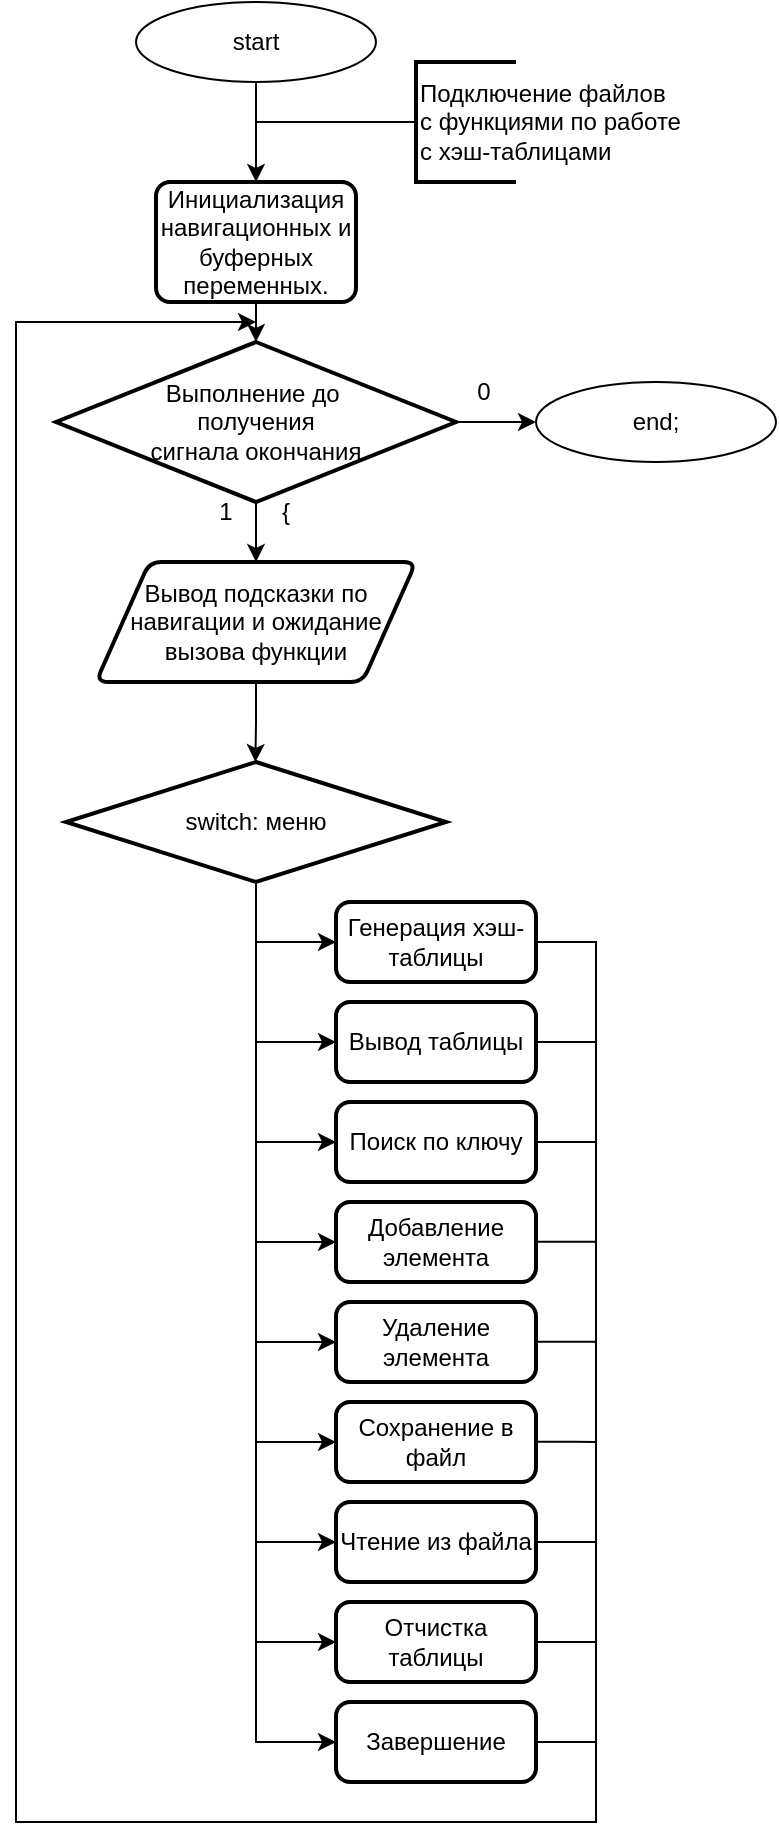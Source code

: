 <mxfile version="24.2.5" type="device">
  <diagram name="Страница — 1" id="kAUvUItiK8mE_BLYwX-Q">
    <mxGraphModel dx="2049" dy="1206" grid="1" gridSize="10" guides="1" tooltips="1" connect="1" arrows="1" fold="1" page="1" pageScale="1" pageWidth="827" pageHeight="1169" math="0" shadow="0">
      <root>
        <mxCell id="0" />
        <mxCell id="1" parent="0" />
        <mxCell id="0zw5ValLD8nHDMh4dWsE-1" value="start" style="ellipse;whiteSpace=wrap;html=1;" vertex="1" parent="1">
          <mxGeometry x="250" y="220" width="120" height="40" as="geometry" />
        </mxCell>
        <mxCell id="0zw5ValLD8nHDMh4dWsE-2" value="" style="endArrow=classic;html=1;rounded=0;labelBackgroundColor=default;strokeColor=default;align=center;verticalAlign=middle;fontFamily=Helvetica;fontSize=11;fontColor=default;shape=connector;edgeStyle=orthogonalEdgeStyle;exitX=0.5;exitY=1;exitDx=0;exitDy=0;entryX=0.5;entryY=0;entryDx=0;entryDy=0;" edge="1" source="0zw5ValLD8nHDMh4dWsE-1" parent="1" target="0zw5ValLD8nHDMh4dWsE-5">
          <mxGeometry width="50" height="50" relative="1" as="geometry">
            <mxPoint x="360.29" y="330" as="sourcePoint" />
            <mxPoint x="310" y="330" as="targetPoint" />
          </mxGeometry>
        </mxCell>
        <mxCell id="0zw5ValLD8nHDMh4dWsE-3" style="edgeStyle=orthogonalEdgeStyle;rounded=0;orthogonalLoop=1;jettySize=auto;html=1;exitX=0;exitY=0.5;exitDx=0;exitDy=0;exitPerimeter=0;endArrow=none;endFill=0;strokeWidth=1;" edge="1" source="0zw5ValLD8nHDMh4dWsE-4" parent="1">
          <mxGeometry relative="1" as="geometry">
            <mxPoint x="310" y="280" as="targetPoint" />
            <mxPoint x="370" y="290" as="sourcePoint" />
            <Array as="points">
              <mxPoint x="379" y="280" />
            </Array>
          </mxGeometry>
        </mxCell>
        <mxCell id="0zw5ValLD8nHDMh4dWsE-4" value="Подключение файлов&amp;nbsp;&lt;div&gt;с функциями по работе&amp;nbsp;&lt;/div&gt;&lt;div&gt;с хэш-таблицами&lt;/div&gt;" style="strokeWidth=2;html=1;shape=mxgraph.flowchart.annotation_1;align=left;pointerEvents=1;" vertex="1" parent="1">
          <mxGeometry x="390" y="250" width="50" height="60" as="geometry" />
        </mxCell>
        <mxCell id="0zw5ValLD8nHDMh4dWsE-7" style="edgeStyle=orthogonalEdgeStyle;rounded=0;orthogonalLoop=1;jettySize=auto;html=1;exitX=0.5;exitY=1;exitDx=0;exitDy=0;entryX=0.5;entryY=0;entryDx=0;entryDy=0;entryPerimeter=0;" edge="1" parent="1" source="0zw5ValLD8nHDMh4dWsE-5" target="0zw5ValLD8nHDMh4dWsE-10">
          <mxGeometry relative="1" as="geometry">
            <mxPoint x="309.69" y="410.0" as="targetPoint" />
          </mxGeometry>
        </mxCell>
        <mxCell id="0zw5ValLD8nHDMh4dWsE-5" value="Инициализация навигационных и буферных переменных." style="rounded=1;whiteSpace=wrap;html=1;absoluteArcSize=1;arcSize=14;strokeWidth=2;" vertex="1" parent="1">
          <mxGeometry x="260" y="310" width="100" height="60" as="geometry" />
        </mxCell>
        <mxCell id="0zw5ValLD8nHDMh4dWsE-8" style="edgeStyle=orthogonalEdgeStyle;rounded=0;orthogonalLoop=1;jettySize=auto;html=1;exitX=1;exitY=0.5;exitDx=0;exitDy=0;exitPerimeter=0;" edge="1" source="0zw5ValLD8nHDMh4dWsE-10" parent="1" target="0zw5ValLD8nHDMh4dWsE-14">
          <mxGeometry relative="1" as="geometry">
            <mxPoint x="490" y="430" as="targetPoint" />
            <Array as="points">
              <mxPoint x="450" y="430" />
            </Array>
          </mxGeometry>
        </mxCell>
        <mxCell id="0zw5ValLD8nHDMh4dWsE-9" style="edgeStyle=orthogonalEdgeStyle;rounded=0;orthogonalLoop=1;jettySize=auto;html=1;exitX=0.5;exitY=1;exitDx=0;exitDy=0;exitPerimeter=0;" edge="1" source="0zw5ValLD8nHDMh4dWsE-10" parent="1">
          <mxGeometry relative="1" as="geometry">
            <mxPoint x="310" y="500" as="targetPoint" />
          </mxGeometry>
        </mxCell>
        <mxCell id="0zw5ValLD8nHDMh4dWsE-10" value="Выполнение до&amp;nbsp;&lt;div&gt;получения&lt;div&gt;сигнала окончания&lt;/div&gt;&lt;/div&gt;" style="strokeWidth=2;html=1;shape=mxgraph.flowchart.decision;whiteSpace=wrap;" vertex="1" parent="1">
          <mxGeometry x="210" y="390" width="200" height="80" as="geometry" />
        </mxCell>
        <mxCell id="0zw5ValLD8nHDMh4dWsE-11" value="1" style="text;html=1;strokeColor=none;fillColor=none;align=center;verticalAlign=middle;whiteSpace=wrap;rounded=0;" vertex="1" parent="1">
          <mxGeometry x="280" y="460" width="30" height="30" as="geometry" />
        </mxCell>
        <mxCell id="0zw5ValLD8nHDMh4dWsE-12" value="0" style="text;html=1;strokeColor=none;fillColor=none;align=center;verticalAlign=middle;whiteSpace=wrap;rounded=0;" vertex="1" parent="1">
          <mxGeometry x="409.29" y="400" width="30" height="30" as="geometry" />
        </mxCell>
        <mxCell id="0zw5ValLD8nHDMh4dWsE-13" value="{" style="text;html=1;strokeColor=none;fillColor=none;align=center;verticalAlign=middle;whiteSpace=wrap;rounded=0;" vertex="1" parent="1">
          <mxGeometry x="310" y="460" width="30" height="30" as="geometry" />
        </mxCell>
        <mxCell id="0zw5ValLD8nHDMh4dWsE-14" value="end;" style="ellipse;whiteSpace=wrap;html=1;" vertex="1" parent="1">
          <mxGeometry x="450.0" y="410.0" width="120" height="40" as="geometry" />
        </mxCell>
        <mxCell id="0zw5ValLD8nHDMh4dWsE-16" style="edgeStyle=orthogonalEdgeStyle;rounded=0;orthogonalLoop=1;jettySize=auto;html=1;exitX=0.5;exitY=1;exitDx=0;exitDy=0;" edge="1" parent="1" source="0zw5ValLD8nHDMh4dWsE-15">
          <mxGeometry relative="1" as="geometry">
            <mxPoint x="309.69" y="600" as="targetPoint" />
          </mxGeometry>
        </mxCell>
        <mxCell id="0zw5ValLD8nHDMh4dWsE-15" value="Вывод подсказки по навигации и ожидание вызова функции" style="shape=parallelogram;html=1;strokeWidth=2;perimeter=parallelogramPerimeter;whiteSpace=wrap;rounded=1;arcSize=12;size=0.167;" vertex="1" parent="1">
          <mxGeometry x="230" y="500" width="160" height="60" as="geometry" />
        </mxCell>
        <mxCell id="0zw5ValLD8nHDMh4dWsE-17" style="edgeStyle=orthogonalEdgeStyle;rounded=0;orthogonalLoop=1;jettySize=auto;html=1;exitX=0.5;exitY=1;exitDx=0;exitDy=0;exitPerimeter=0;entryX=0;entryY=0.5;entryDx=0;entryDy=0;" edge="1" source="0zw5ValLD8nHDMh4dWsE-18" target="0zw5ValLD8nHDMh4dWsE-20" parent="1">
          <mxGeometry relative="1" as="geometry">
            <mxPoint x="310.476" y="810.0" as="targetPoint" />
          </mxGeometry>
        </mxCell>
        <mxCell id="0zw5ValLD8nHDMh4dWsE-18" value="switch: меню" style="strokeWidth=2;html=1;shape=mxgraph.flowchart.decision;whiteSpace=wrap;" vertex="1" parent="1">
          <mxGeometry x="215" y="600.0" width="190" height="60" as="geometry" />
        </mxCell>
        <mxCell id="0zw5ValLD8nHDMh4dWsE-19" style="edgeStyle=orthogonalEdgeStyle;rounded=0;orthogonalLoop=1;jettySize=auto;html=1;exitX=1;exitY=0.5;exitDx=0;exitDy=0;" edge="1" source="0zw5ValLD8nHDMh4dWsE-20" parent="1">
          <mxGeometry relative="1" as="geometry">
            <mxPoint x="310" y="380" as="targetPoint" />
            <Array as="points">
              <mxPoint x="480" y="690" />
              <mxPoint x="480" y="1130" />
              <mxPoint x="190" y="1130" />
              <mxPoint x="190" y="380" />
            </Array>
          </mxGeometry>
        </mxCell>
        <mxCell id="0zw5ValLD8nHDMh4dWsE-20" value="Генерация хэш-таблицы" style="rounded=1;whiteSpace=wrap;html=1;absoluteArcSize=1;arcSize=14;strokeWidth=2;" vertex="1" parent="1">
          <mxGeometry x="350" y="670.0" width="100" height="40" as="geometry" />
        </mxCell>
        <mxCell id="0zw5ValLD8nHDMh4dWsE-21" style="edgeStyle=orthogonalEdgeStyle;rounded=0;orthogonalLoop=1;jettySize=auto;html=1;exitX=0.5;exitY=1;exitDx=0;exitDy=0;exitPerimeter=0;entryX=0;entryY=0.5;entryDx=0;entryDy=0;" edge="1" parent="1" target="0zw5ValLD8nHDMh4dWsE-23" source="0zw5ValLD8nHDMh4dWsE-18">
          <mxGeometry relative="1" as="geometry">
            <mxPoint x="290.476" y="880.0" as="targetPoint" />
            <mxPoint x="290" y="730" as="sourcePoint" />
            <Array as="points">
              <mxPoint x="310" y="740" />
            </Array>
          </mxGeometry>
        </mxCell>
        <mxCell id="0zw5ValLD8nHDMh4dWsE-22" style="edgeStyle=orthogonalEdgeStyle;rounded=0;orthogonalLoop=1;jettySize=auto;html=1;exitX=1;exitY=0.5;exitDx=0;exitDy=0;endArrow=none;endFill=0;" edge="1" parent="1" source="0zw5ValLD8nHDMh4dWsE-23">
          <mxGeometry relative="1" as="geometry">
            <mxPoint x="480" y="740" as="targetPoint" />
          </mxGeometry>
        </mxCell>
        <mxCell id="0zw5ValLD8nHDMh4dWsE-23" value="Вывод таблицы" style="rounded=1;whiteSpace=wrap;html=1;absoluteArcSize=1;arcSize=14;strokeWidth=2;" vertex="1" parent="1">
          <mxGeometry x="350" y="720.0" width="100" height="40" as="geometry" />
        </mxCell>
        <mxCell id="0zw5ValLD8nHDMh4dWsE-24" style="edgeStyle=orthogonalEdgeStyle;rounded=0;orthogonalLoop=1;jettySize=auto;html=1;exitX=0.5;exitY=1;exitDx=0;exitDy=0;exitPerimeter=0;entryX=0;entryY=0.5;entryDx=0;entryDy=0;" edge="1" parent="1" target="0zw5ValLD8nHDMh4dWsE-26" source="0zw5ValLD8nHDMh4dWsE-18">
          <mxGeometry relative="1" as="geometry">
            <mxPoint x="290.476" y="930.0" as="targetPoint" />
            <mxPoint x="310" y="710" as="sourcePoint" />
            <Array as="points">
              <mxPoint x="310" y="790" />
            </Array>
          </mxGeometry>
        </mxCell>
        <mxCell id="0zw5ValLD8nHDMh4dWsE-25" style="edgeStyle=orthogonalEdgeStyle;rounded=0;orthogonalLoop=1;jettySize=auto;html=1;exitX=1;exitY=0.5;exitDx=0;exitDy=0;endArrow=none;endFill=0;" edge="1" parent="1" source="0zw5ValLD8nHDMh4dWsE-26">
          <mxGeometry relative="1" as="geometry">
            <mxPoint x="480" y="790" as="targetPoint" />
          </mxGeometry>
        </mxCell>
        <mxCell id="0zw5ValLD8nHDMh4dWsE-26" value="Поиск по ключу" style="rounded=1;whiteSpace=wrap;html=1;absoluteArcSize=1;arcSize=14;strokeWidth=2;" vertex="1" parent="1">
          <mxGeometry x="350" y="770.0" width="100" height="40" as="geometry" />
        </mxCell>
        <mxCell id="0zw5ValLD8nHDMh4dWsE-29" style="edgeStyle=orthogonalEdgeStyle;rounded=0;orthogonalLoop=1;jettySize=auto;html=1;exitX=0.5;exitY=1;exitDx=0;exitDy=0;exitPerimeter=0;entryX=0;entryY=0.5;entryDx=0;entryDy=0;" edge="1" parent="1" target="0zw5ValLD8nHDMh4dWsE-30" source="0zw5ValLD8nHDMh4dWsE-18">
          <mxGeometry relative="1" as="geometry">
            <mxPoint x="290.476" y="980.0" as="targetPoint" />
            <mxPoint x="310" y="710" as="sourcePoint" />
            <Array as="points">
              <mxPoint x="310" y="840" />
            </Array>
          </mxGeometry>
        </mxCell>
        <mxCell id="0zw5ValLD8nHDMh4dWsE-30" value="Добавление элемента" style="rounded=1;whiteSpace=wrap;html=1;absoluteArcSize=1;arcSize=14;strokeWidth=2;" vertex="1" parent="1">
          <mxGeometry x="350" y="820.0" width="100" height="40" as="geometry" />
        </mxCell>
        <mxCell id="0zw5ValLD8nHDMh4dWsE-31" style="edgeStyle=orthogonalEdgeStyle;rounded=0;orthogonalLoop=1;jettySize=auto;html=1;exitX=1;exitY=0.5;exitDx=0;exitDy=0;endArrow=none;endFill=0;" edge="1" parent="1">
          <mxGeometry relative="1" as="geometry">
            <mxPoint x="480" y="839.9" as="targetPoint" />
            <mxPoint x="450" y="839.9" as="sourcePoint" />
            <Array as="points">
              <mxPoint x="470" y="839.9" />
              <mxPoint x="470" y="839.9" />
            </Array>
          </mxGeometry>
        </mxCell>
        <mxCell id="0zw5ValLD8nHDMh4dWsE-32" style="edgeStyle=orthogonalEdgeStyle;rounded=0;orthogonalLoop=1;jettySize=auto;html=1;entryX=0;entryY=0.5;entryDx=0;entryDy=0;" edge="1" parent="1" target="0zw5ValLD8nHDMh4dWsE-33">
          <mxGeometry relative="1" as="geometry">
            <mxPoint x="290.476" y="1030.0" as="targetPoint" />
            <mxPoint x="310" y="660" as="sourcePoint" />
            <Array as="points">
              <mxPoint x="310" y="890" />
            </Array>
          </mxGeometry>
        </mxCell>
        <mxCell id="0zw5ValLD8nHDMh4dWsE-33" value="Удаление элемента" style="rounded=1;whiteSpace=wrap;html=1;absoluteArcSize=1;arcSize=14;strokeWidth=2;" vertex="1" parent="1">
          <mxGeometry x="350" y="870.0" width="100" height="40" as="geometry" />
        </mxCell>
        <mxCell id="0zw5ValLD8nHDMh4dWsE-34" style="edgeStyle=orthogonalEdgeStyle;rounded=0;orthogonalLoop=1;jettySize=auto;html=1;exitX=1;exitY=0.5;exitDx=0;exitDy=0;endArrow=none;endFill=0;" edge="1" parent="1">
          <mxGeometry relative="1" as="geometry">
            <mxPoint x="480" y="889.9" as="targetPoint" />
            <mxPoint x="450" y="889.9" as="sourcePoint" />
            <Array as="points">
              <mxPoint x="470" y="889.9" />
              <mxPoint x="470" y="889.9" />
            </Array>
          </mxGeometry>
        </mxCell>
        <mxCell id="0zw5ValLD8nHDMh4dWsE-35" value="Сохранение в файл" style="rounded=1;whiteSpace=wrap;html=1;absoluteArcSize=1;arcSize=14;strokeWidth=2;" vertex="1" parent="1">
          <mxGeometry x="350" y="920.0" width="100" height="40" as="geometry" />
        </mxCell>
        <mxCell id="0zw5ValLD8nHDMh4dWsE-36" style="edgeStyle=orthogonalEdgeStyle;rounded=0;orthogonalLoop=1;jettySize=auto;html=1;exitX=1;exitY=0.5;exitDx=0;exitDy=0;endArrow=none;endFill=0;" edge="1" parent="1">
          <mxGeometry relative="1" as="geometry">
            <mxPoint x="480" y="940" as="targetPoint" />
            <mxPoint x="449" y="939.9" as="sourcePoint" />
            <Array as="points">
              <mxPoint x="469" y="939.9" />
              <mxPoint x="469" y="939.9" />
            </Array>
          </mxGeometry>
        </mxCell>
        <mxCell id="0zw5ValLD8nHDMh4dWsE-37" value="Чтение из файла" style="rounded=1;whiteSpace=wrap;html=1;absoluteArcSize=1;arcSize=14;strokeWidth=2;" vertex="1" parent="1">
          <mxGeometry x="350" y="970.0" width="100" height="40" as="geometry" />
        </mxCell>
        <mxCell id="0zw5ValLD8nHDMh4dWsE-38" style="edgeStyle=orthogonalEdgeStyle;rounded=0;orthogonalLoop=1;jettySize=auto;html=1;endArrow=none;endFill=0;" edge="1" parent="1">
          <mxGeometry relative="1" as="geometry">
            <mxPoint x="480" y="990" as="targetPoint" />
            <mxPoint x="450" y="990" as="sourcePoint" />
            <Array as="points">
              <mxPoint x="468" y="989.9" />
              <mxPoint x="468" y="989.9" />
            </Array>
          </mxGeometry>
        </mxCell>
        <mxCell id="0zw5ValLD8nHDMh4dWsE-39" value="Отчистка таблицы" style="rounded=1;whiteSpace=wrap;html=1;absoluteArcSize=1;arcSize=14;strokeWidth=2;" vertex="1" parent="1">
          <mxGeometry x="350" y="1020.0" width="100" height="40" as="geometry" />
        </mxCell>
        <mxCell id="0zw5ValLD8nHDMh4dWsE-40" style="edgeStyle=orthogonalEdgeStyle;rounded=0;orthogonalLoop=1;jettySize=auto;html=1;endArrow=none;endFill=0;" edge="1" parent="1">
          <mxGeometry relative="1" as="geometry">
            <mxPoint x="480" y="1040" as="targetPoint" />
            <mxPoint x="450" y="1040" as="sourcePoint" />
            <Array as="points">
              <mxPoint x="468" y="1039.9" />
              <mxPoint x="468" y="1039.9" />
            </Array>
          </mxGeometry>
        </mxCell>
        <mxCell id="0zw5ValLD8nHDMh4dWsE-41" value="Завершение" style="rounded=1;whiteSpace=wrap;html=1;absoluteArcSize=1;arcSize=14;strokeWidth=2;" vertex="1" parent="1">
          <mxGeometry x="350" y="1070.0" width="100" height="40" as="geometry" />
        </mxCell>
        <mxCell id="0zw5ValLD8nHDMh4dWsE-42" style="edgeStyle=orthogonalEdgeStyle;rounded=0;orthogonalLoop=1;jettySize=auto;html=1;endArrow=none;endFill=0;" edge="1" parent="1">
          <mxGeometry relative="1" as="geometry">
            <mxPoint x="480" y="1090" as="targetPoint" />
            <mxPoint x="450" y="1090" as="sourcePoint" />
            <Array as="points">
              <mxPoint x="468" y="1089.9" />
              <mxPoint x="468" y="1089.9" />
            </Array>
          </mxGeometry>
        </mxCell>
        <mxCell id="0zw5ValLD8nHDMh4dWsE-43" style="edgeStyle=orthogonalEdgeStyle;rounded=0;orthogonalLoop=1;jettySize=auto;html=1;entryX=0;entryY=0.5;entryDx=0;entryDy=0;exitX=0.5;exitY=1;exitDx=0;exitDy=0;exitPerimeter=0;" edge="1" parent="1" source="0zw5ValLD8nHDMh4dWsE-18">
          <mxGeometry relative="1" as="geometry">
            <mxPoint x="350" y="940" as="targetPoint" />
            <mxPoint x="310" y="710" as="sourcePoint" />
            <Array as="points">
              <mxPoint x="310" y="940" />
            </Array>
          </mxGeometry>
        </mxCell>
        <mxCell id="0zw5ValLD8nHDMh4dWsE-44" style="edgeStyle=orthogonalEdgeStyle;rounded=0;orthogonalLoop=1;jettySize=auto;html=1;entryX=0;entryY=0.5;entryDx=0;entryDy=0;" edge="1" parent="1">
          <mxGeometry relative="1" as="geometry">
            <mxPoint x="350" y="990" as="targetPoint" />
            <mxPoint x="310" y="660" as="sourcePoint" />
            <Array as="points">
              <mxPoint x="310" y="990" />
            </Array>
          </mxGeometry>
        </mxCell>
        <mxCell id="0zw5ValLD8nHDMh4dWsE-45" style="edgeStyle=orthogonalEdgeStyle;rounded=0;orthogonalLoop=1;jettySize=auto;html=1;entryX=0;entryY=0.5;entryDx=0;entryDy=0;" edge="1" parent="1">
          <mxGeometry relative="1" as="geometry">
            <mxPoint x="350" y="1040" as="targetPoint" />
            <mxPoint x="310" y="660" as="sourcePoint" />
            <Array as="points">
              <mxPoint x="310" y="1040" />
            </Array>
          </mxGeometry>
        </mxCell>
        <mxCell id="0zw5ValLD8nHDMh4dWsE-46" style="edgeStyle=orthogonalEdgeStyle;rounded=0;orthogonalLoop=1;jettySize=auto;html=1;entryX=0;entryY=0.5;entryDx=0;entryDy=0;exitX=0.5;exitY=1;exitDx=0;exitDy=0;exitPerimeter=0;" edge="1" parent="1" source="0zw5ValLD8nHDMh4dWsE-18">
          <mxGeometry relative="1" as="geometry">
            <mxPoint x="350" y="1090" as="targetPoint" />
            <mxPoint x="310" y="860" as="sourcePoint" />
            <Array as="points">
              <mxPoint x="310" y="1090" />
            </Array>
          </mxGeometry>
        </mxCell>
      </root>
    </mxGraphModel>
  </diagram>
</mxfile>
